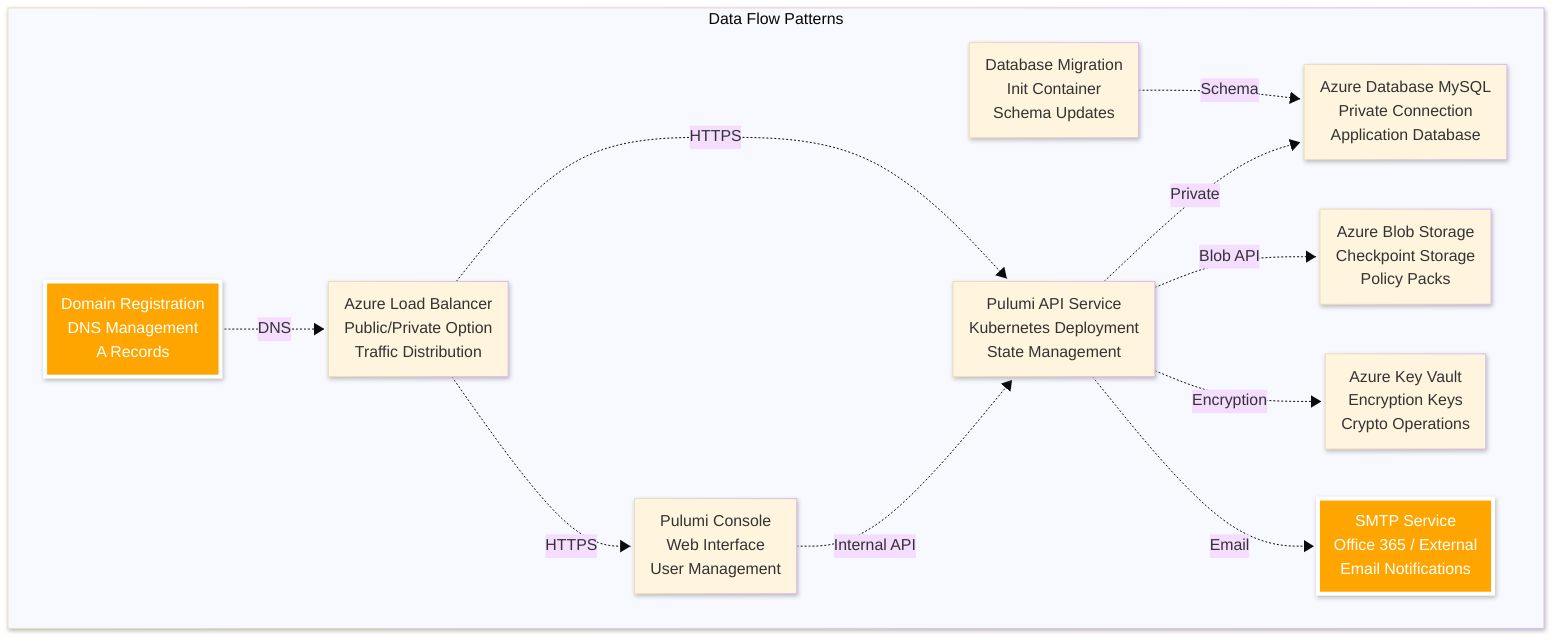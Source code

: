 ---
config:
  look: neo
  theme: base
---
graph TD
    classDef storage fill:#00BCF2,stroke:#FFFFFF,stroke-width:4px,color:#FFFFFF
    classDef pulumi fill:#4d5bd9,stroke:#FFFFFF,stroke-width:4px,color:#FFFFFF
    classDef network fill:#7FBA00,stroke:#FFFFFF,stroke-width:4px,color:#FFFFFF
    classDef external fill:#FFA500,stroke:#FFFFFF,stroke-width:4px,color:#FFFFFF
    classDef security fill:#FFB900,stroke:#f7bf2a,stroke-width:4px,color:#000000
    
    subgraph FLOW["Data Flow Patterns"]
        API[Pulumi API Service<br/>Kubernetes Deployment<br/>State Management]:::pulumiService
        CONSOLE[Pulumi Console<br/>Web Interface<br/>User Management]:::pulumiService
        MIGRATION[Database Migration<br/>Init Container<br/>Schema Updates]:::pulumiService
        
        MYSQL_DB[Azure Database MySQL<br/>Private Connection<br/>Application Database]:::azureStorage
        BLOB_STORAGE[Azure Blob Storage<br/>Checkpoint Storage<br/>Policy Packs]:::azureStorage
        KEY_VAULT_ENC[Azure Key Vault<br/>Encryption Keys<br/>Crypto Operations]:::azureSecure
        
        AZURE_LB[Azure Load Balancer<br/>Public/Private Option<br/>Traffic Distribution]:::azureNetwork
        
        DNS_EXT[Domain Registration<br/>DNS Management<br/>A Records]:::external
        SMTP_EXT[SMTP Service<br/>Office 365 / External<br/>Email Notifications]:::external
    end
    
    API -.->|Private| MYSQL_DB
    API -.->|Blob API| BLOB_STORAGE
    API -.->|Encryption| KEY_VAULT_ENC
    API -.->|Email| SMTP_EXT
    
    CONSOLE -.->|Internal API| API
    MIGRATION -.->|Schema| MYSQL_DB
    
    AZURE_LB -.->|HTTPS| API
    AZURE_LB -.->|HTTPS| CONSOLE
    DNS_EXT -.->|DNS| AZURE_LB
